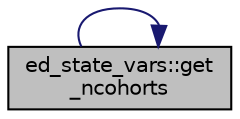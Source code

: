 digraph "ed_state_vars::get_ncohorts"
{
 // LATEX_PDF_SIZE
  edge [fontname="Helvetica",fontsize="10",labelfontname="Helvetica",labelfontsize="10"];
  node [fontname="Helvetica",fontsize="10",shape=record];
  rankdir="LR";
  Node1 [label="ed_state_vars::get\l_ncohorts",height=0.2,width=0.4,color="black", fillcolor="grey75", style="filled", fontcolor="black",tooltip="This function gets the total number of ncohorts."];
  Node1 -> Node1 [color="midnightblue",fontsize="10",style="solid",fontname="Helvetica"];
}
